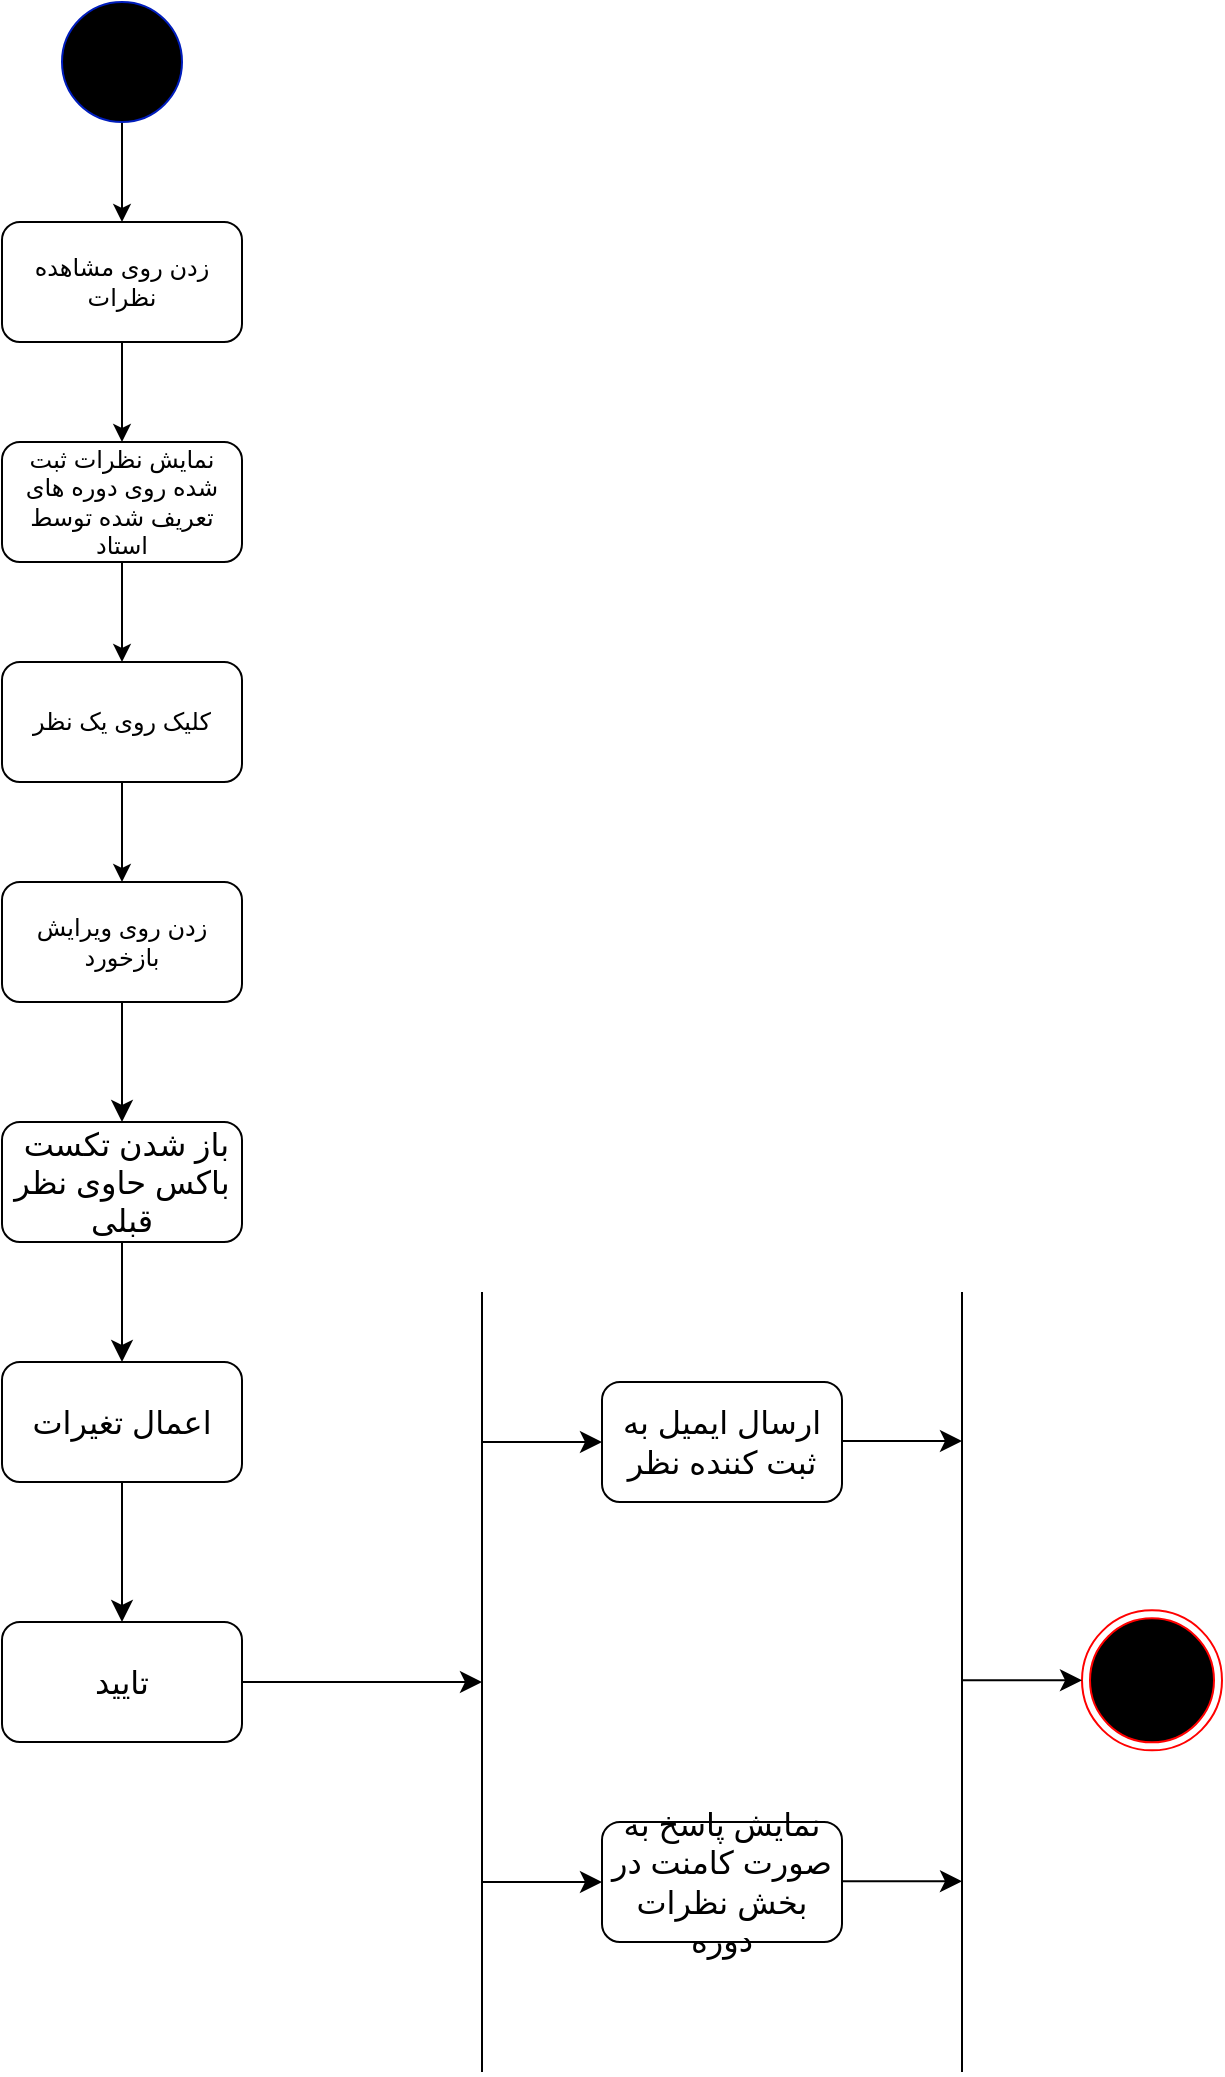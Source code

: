 <mxfile version="20.8.13" type="device"><diagram name="‫صفحه - 1‬" id="pLhZ01ahr6LnWlED6iXA"><mxGraphModel dx="699" dy="761" grid="1" gridSize="10" guides="1" tooltips="1" connect="1" arrows="1" fold="1" page="1" pageScale="1" pageWidth="827" pageHeight="1169" math="0" shadow="0"><root><mxCell id="0"/><mxCell id="1" parent="0"/><mxCell id="-M9pNS9zICbL4MjK01UN-1" value="" style="edgeStyle=orthogonalEdgeStyle;rounded=0;orthogonalLoop=1;jettySize=auto;html=1;" parent="1" source="-M9pNS9zICbL4MjK01UN-2" target="-M9pNS9zICbL4MjK01UN-5" edge="1"><mxGeometry relative="1" as="geometry"><mxPoint x="390" y="200" as="targetPoint"/></mxGeometry></mxCell><mxCell id="-M9pNS9zICbL4MjK01UN-2" value="" style="verticalLabelPosition=bottom;verticalAlign=top;html=1;shape=mxgraph.flowchart.on-page_reference;fillColor=#000000;fontColor=#ffffff;strokeColor=#001DBC;" parent="1" vertex="1"><mxGeometry x="360" y="60" width="60" height="60" as="geometry"/></mxCell><mxCell id="-M9pNS9zICbL4MjK01UN-3" value="" style="ellipse;html=1;shape=endState;fillColor=#000000;strokeColor=#ff0000;strokeWidth=1;fontSize=20;" parent="1" vertex="1"><mxGeometry x="870" y="864.17" width="70" height="70" as="geometry"/></mxCell><mxCell id="-M9pNS9zICbL4MjK01UN-4" value="" style="edgeStyle=orthogonalEdgeStyle;rounded=0;orthogonalLoop=1;jettySize=auto;html=1;" parent="1" source="-M9pNS9zICbL4MjK01UN-5" target="-M9pNS9zICbL4MjK01UN-7" edge="1"><mxGeometry relative="1" as="geometry"/></mxCell><mxCell id="-M9pNS9zICbL4MjK01UN-5" value="زدن روی مشاهده نظرات" style="rounded=1;whiteSpace=wrap;html=1;" parent="1" vertex="1"><mxGeometry x="330" y="170" width="120" height="60" as="geometry"/></mxCell><mxCell id="-M9pNS9zICbL4MjK01UN-6" value="" style="edgeStyle=orthogonalEdgeStyle;rounded=0;orthogonalLoop=1;jettySize=auto;html=1;" parent="1" source="-M9pNS9zICbL4MjK01UN-7" target="-M9pNS9zICbL4MjK01UN-10" edge="1"><mxGeometry relative="1" as="geometry"><mxPoint x="390" y="420" as="targetPoint"/></mxGeometry></mxCell><mxCell id="-M9pNS9zICbL4MjK01UN-7" value="نمایش نظرات ثبت شده روی دوره های تعریف شده توسط استاد" style="whiteSpace=wrap;html=1;rounded=1;" parent="1" vertex="1"><mxGeometry x="330" y="280" width="120" height="60" as="geometry"/></mxCell><mxCell id="-M9pNS9zICbL4MjK01UN-8" style="edgeStyle=none;curved=1;rounded=0;orthogonalLoop=1;jettySize=auto;html=1;exitX=1;exitY=0;exitDx=0;exitDy=0;fontSize=12;startSize=8;endSize=8;" parent="1" source="-M9pNS9zICbL4MjK01UN-3" target="-M9pNS9zICbL4MjK01UN-3" edge="1"><mxGeometry relative="1" as="geometry"/></mxCell><mxCell id="-M9pNS9zICbL4MjK01UN-9" value="" style="edgeStyle=orthogonalEdgeStyle;rounded=0;orthogonalLoop=1;jettySize=auto;html=1;" parent="1" source="-M9pNS9zICbL4MjK01UN-10" target="-M9pNS9zICbL4MjK01UN-12" edge="1"><mxGeometry relative="1" as="geometry"/></mxCell><mxCell id="-M9pNS9zICbL4MjK01UN-10" value="کلیک روی یک نظر" style="rounded=1;whiteSpace=wrap;html=1;" parent="1" vertex="1"><mxGeometry x="330" y="390" width="120" height="60" as="geometry"/></mxCell><mxCell id="-M9pNS9zICbL4MjK01UN-11" value="" style="edgeStyle=none;curved=1;rounded=0;orthogonalLoop=1;jettySize=auto;html=1;fontSize=12;startSize=8;endSize=8;" parent="1" source="-M9pNS9zICbL4MjK01UN-12" target="-M9pNS9zICbL4MjK01UN-14" edge="1"><mxGeometry relative="1" as="geometry"/></mxCell><mxCell id="-M9pNS9zICbL4MjK01UN-12" value="زدن روی ویرایش بازخورد" style="whiteSpace=wrap;html=1;rounded=1;" parent="1" vertex="1"><mxGeometry x="330" y="500" width="120" height="60" as="geometry"/></mxCell><mxCell id="-M9pNS9zICbL4MjK01UN-13" value="" style="edgeStyle=none;curved=1;rounded=0;orthogonalLoop=1;jettySize=auto;html=1;fontSize=12;startSize=8;endSize=8;" parent="1" source="-M9pNS9zICbL4MjK01UN-14" target="-M9pNS9zICbL4MjK01UN-16" edge="1"><mxGeometry relative="1" as="geometry"/></mxCell><mxCell id="-M9pNS9zICbL4MjK01UN-14" value="&amp;nbsp;باز شدن تکست باکس حاوی نظر قبلی" style="whiteSpace=wrap;html=1;rounded=1;fontSize=16;" parent="1" vertex="1"><mxGeometry x="330" y="620" width="120" height="60" as="geometry"/></mxCell><mxCell id="-M9pNS9zICbL4MjK01UN-15" value="" style="edgeStyle=none;curved=1;rounded=0;orthogonalLoop=1;jettySize=auto;html=1;fontSize=12;startSize=8;endSize=8;" parent="1" source="-M9pNS9zICbL4MjK01UN-16" target="-M9pNS9zICbL4MjK01UN-18" edge="1"><mxGeometry relative="1" as="geometry"/></mxCell><mxCell id="-M9pNS9zICbL4MjK01UN-16" value="اعمال تغیرات" style="whiteSpace=wrap;html=1;fontSize=16;rounded=1;" parent="1" vertex="1"><mxGeometry x="330" y="740" width="120" height="60" as="geometry"/></mxCell><mxCell id="-M9pNS9zICbL4MjK01UN-17" style="edgeStyle=none;curved=1;rounded=0;orthogonalLoop=1;jettySize=auto;html=1;exitX=1;exitY=0.5;exitDx=0;exitDy=0;fontSize=12;startSize=8;endSize=8;" parent="1" source="-M9pNS9zICbL4MjK01UN-18" edge="1"><mxGeometry relative="1" as="geometry"><mxPoint x="570" y="900" as="targetPoint"/></mxGeometry></mxCell><mxCell id="-M9pNS9zICbL4MjK01UN-18" value="تایید" style="whiteSpace=wrap;html=1;fontSize=16;rounded=1;" parent="1" vertex="1"><mxGeometry x="330" y="870" width="120" height="60" as="geometry"/></mxCell><mxCell id="-M9pNS9zICbL4MjK01UN-20" value="" style="endArrow=none;html=1;rounded=0;fontSize=12;startSize=8;endSize=8;curved=1;" parent="1" edge="1"><mxGeometry width="50" height="50" relative="1" as="geometry"><mxPoint x="570" y="1095" as="sourcePoint"/><mxPoint x="570" y="705" as="targetPoint"/></mxGeometry></mxCell><mxCell id="-M9pNS9zICbL4MjK01UN-21" style="edgeStyle=none;curved=1;rounded=0;orthogonalLoop=1;jettySize=auto;html=1;exitX=1;exitY=0.5;exitDx=0;exitDy=0;fontSize=12;startSize=8;endSize=8;" parent="1" target="-M9pNS9zICbL4MjK01UN-23" edge="1"><mxGeometry relative="1" as="geometry"><mxPoint x="690" y="780" as="targetPoint"/><mxPoint x="570" y="780.0" as="sourcePoint"/></mxGeometry></mxCell><mxCell id="-M9pNS9zICbL4MjK01UN-22" style="edgeStyle=none;curved=1;rounded=0;orthogonalLoop=1;jettySize=auto;html=1;exitX=1;exitY=0.5;exitDx=0;exitDy=0;fontSize=12;startSize=8;endSize=8;" parent="1" target="-M9pNS9zICbL4MjK01UN-24" edge="1"><mxGeometry relative="1" as="geometry"><mxPoint x="690" y="1000" as="targetPoint"/><mxPoint x="570" y="1000" as="sourcePoint"/></mxGeometry></mxCell><mxCell id="-M9pNS9zICbL4MjK01UN-23" value="ارسال ایمیل به ثبت کننده نظر" style="rounded=1;whiteSpace=wrap;html=1;fontSize=16;" parent="1" vertex="1"><mxGeometry x="630" y="750.0" width="120" height="60" as="geometry"/></mxCell><mxCell id="-M9pNS9zICbL4MjK01UN-24" value="نمایش پاسخ به صورت کامنت در بخش نظرات دوره" style="rounded=1;whiteSpace=wrap;html=1;fontSize=16;" parent="1" vertex="1"><mxGeometry x="630" y="970" width="120" height="60" as="geometry"/></mxCell><mxCell id="-M9pNS9zICbL4MjK01UN-26" value="" style="endArrow=none;html=1;rounded=0;fontSize=12;startSize=8;endSize=8;curved=1;" parent="1" edge="1"><mxGeometry width="50" height="50" relative="1" as="geometry"><mxPoint x="810" y="1095" as="sourcePoint"/><mxPoint x="810" y="705" as="targetPoint"/></mxGeometry></mxCell><mxCell id="-M9pNS9zICbL4MjK01UN-27" style="edgeStyle=none;curved=1;rounded=0;orthogonalLoop=1;jettySize=auto;html=1;exitX=1;exitY=0.5;exitDx=0;exitDy=0;fontSize=12;startSize=8;endSize=8;" parent="1" edge="1"><mxGeometry relative="1" as="geometry"><mxPoint x="810" y="779.5" as="targetPoint"/><mxPoint x="750" y="779.5" as="sourcePoint"/></mxGeometry></mxCell><mxCell id="-M9pNS9zICbL4MjK01UN-29" style="edgeStyle=none;curved=1;rounded=0;orthogonalLoop=1;jettySize=auto;html=1;exitX=1;exitY=0.5;exitDx=0;exitDy=0;fontSize=12;startSize=8;endSize=8;" parent="1" edge="1"><mxGeometry relative="1" as="geometry"><mxPoint x="810" y="999.67" as="targetPoint"/><mxPoint x="750" y="999.67" as="sourcePoint"/><Array as="points"><mxPoint x="780" y="999.5"/></Array></mxGeometry></mxCell><mxCell id="-M9pNS9zICbL4MjK01UN-30" style="edgeStyle=none;curved=1;rounded=0;orthogonalLoop=1;jettySize=auto;html=1;exitX=1;exitY=0.5;exitDx=0;exitDy=0;fontSize=12;startSize=8;endSize=8;" parent="1" edge="1"><mxGeometry relative="1" as="geometry"><mxPoint x="870" y="899.17" as="targetPoint"/><mxPoint x="810" y="899.17" as="sourcePoint"/></mxGeometry></mxCell></root></mxGraphModel></diagram></mxfile>